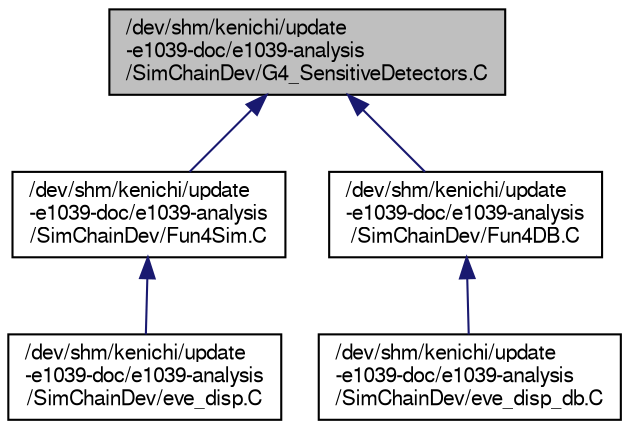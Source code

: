 digraph "/dev/shm/kenichi/update-e1039-doc/e1039-analysis/SimChainDev/G4_SensitiveDetectors.C"
{
  bgcolor="transparent";
  edge [fontname="FreeSans",fontsize="10",labelfontname="FreeSans",labelfontsize="10"];
  node [fontname="FreeSans",fontsize="10",shape=record];
  Node1 [label="/dev/shm/kenichi/update\l-e1039-doc/e1039-analysis\l/SimChainDev/G4_SensitiveDetectors.C",height=0.2,width=0.4,color="black", fillcolor="grey75", style="filled" fontcolor="black"];
  Node1 -> Node2 [dir="back",color="midnightblue",fontsize="10",style="solid",fontname="FreeSans"];
  Node2 [label="/dev/shm/kenichi/update\l-e1039-doc/e1039-analysis\l/SimChainDev/Fun4Sim.C",height=0.2,width=0.4,color="black",URL="$d5/d4a/e1039-analysis_2SimChainDev_2Fun4Sim_8C.html"];
  Node2 -> Node3 [dir="back",color="midnightblue",fontsize="10",style="solid",fontname="FreeSans"];
  Node3 [label="/dev/shm/kenichi/update\l-e1039-doc/e1039-analysis\l/SimChainDev/eve_disp.C",height=0.2,width=0.4,color="black",URL="$d2/d96/eve__disp_8C.html"];
  Node1 -> Node4 [dir="back",color="midnightblue",fontsize="10",style="solid",fontname="FreeSans"];
  Node4 [label="/dev/shm/kenichi/update\l-e1039-doc/e1039-analysis\l/SimChainDev/Fun4DB.C",height=0.2,width=0.4,color="black",URL="$df/dc0/Fun4DB_8C.html"];
  Node4 -> Node5 [dir="back",color="midnightblue",fontsize="10",style="solid",fontname="FreeSans"];
  Node5 [label="/dev/shm/kenichi/update\l-e1039-doc/e1039-analysis\l/SimChainDev/eve_disp_db.C",height=0.2,width=0.4,color="black",URL="$de/d2a/eve__disp__db_8C.html"];
}
